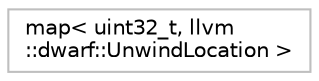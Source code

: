 digraph "Graphical Class Hierarchy"
{
 // LATEX_PDF_SIZE
  bgcolor="transparent";
  edge [fontname="Helvetica",fontsize="10",labelfontname="Helvetica",labelfontsize="10"];
  node [fontname="Helvetica",fontsize="10",shape=record];
  rankdir="LR";
  Node0 [label="map\< uint32_t, llvm\l::dwarf::UnwindLocation \>",height=0.2,width=0.4,color="grey75",tooltip=" "];
}
